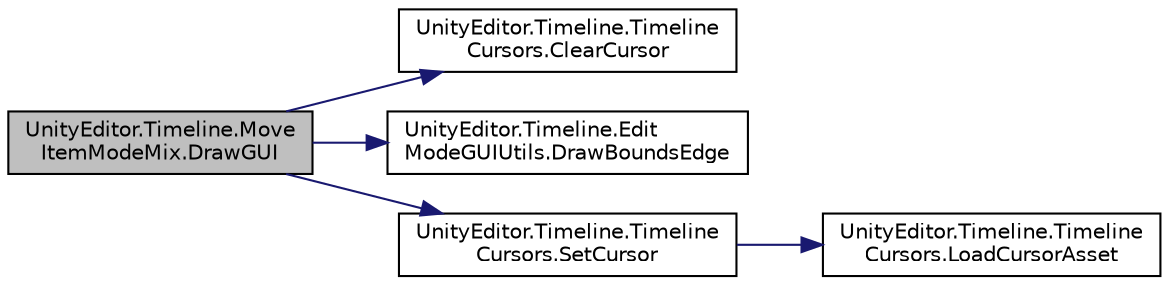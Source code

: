 digraph "UnityEditor.Timeline.MoveItemModeMix.DrawGUI"
{
 // LATEX_PDF_SIZE
  edge [fontname="Helvetica",fontsize="10",labelfontname="Helvetica",labelfontsize="10"];
  node [fontname="Helvetica",fontsize="10",shape=record];
  rankdir="LR";
  Node1 [label="UnityEditor.Timeline.Move\lItemModeMix.DrawGUI",height=0.2,width=0.4,color="black", fillcolor="grey75", style="filled", fontcolor="black",tooltip=" "];
  Node1 -> Node2 [color="midnightblue",fontsize="10",style="solid",fontname="Helvetica"];
  Node2 [label="UnityEditor.Timeline.Timeline\lCursors.ClearCursor",height=0.2,width=0.4,color="black", fillcolor="white", style="filled",URL="$class_unity_editor_1_1_timeline_1_1_timeline_cursors.html#a9c9000df81375a63d52b05a7c890c473",tooltip=" "];
  Node1 -> Node3 [color="midnightblue",fontsize="10",style="solid",fontname="Helvetica"];
  Node3 [label="UnityEditor.Timeline.Edit\lModeGUIUtils.DrawBoundsEdge",height=0.2,width=0.4,color="black", fillcolor="white", style="filled",URL="$class_unity_editor_1_1_timeline_1_1_edit_mode_g_u_i_utils.html#aad99e3ed2cf7ca08e353a1902ece1591",tooltip=" "];
  Node1 -> Node4 [color="midnightblue",fontsize="10",style="solid",fontname="Helvetica"];
  Node4 [label="UnityEditor.Timeline.Timeline\lCursors.SetCursor",height=0.2,width=0.4,color="black", fillcolor="white", style="filled",URL="$class_unity_editor_1_1_timeline_1_1_timeline_cursors.html#af3aaa89dd70528922d3b286f8d18bed7",tooltip=" "];
  Node4 -> Node5 [color="midnightblue",fontsize="10",style="solid",fontname="Helvetica"];
  Node5 [label="UnityEditor.Timeline.Timeline\lCursors.LoadCursorAsset",height=0.2,width=0.4,color="black", fillcolor="white", style="filled",URL="$class_unity_editor_1_1_timeline_1_1_timeline_cursors.html#aa1e23a019377f476a106eaeb0ee07e67",tooltip=" "];
}
